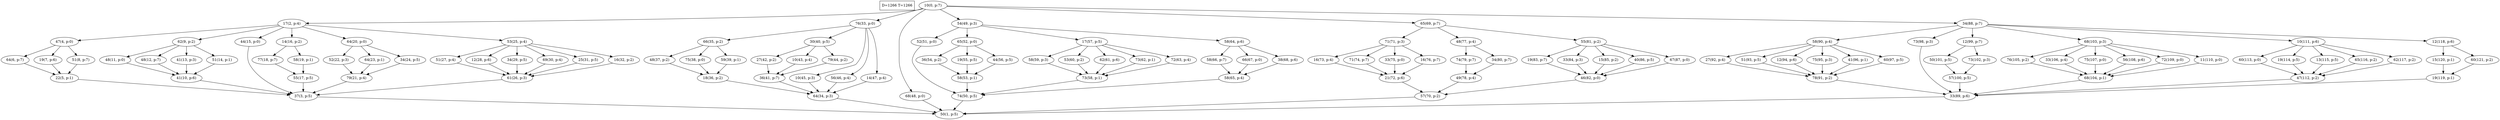 digraph Task {
i [shape=box, label="D=1266 T=1266"]; 
0 [label="10(0, p:7)"];
1 [label="50(1, p:5)"];
2 [label="17(2, p:4)"];
3 [label="37(3, p:5)"];
4 [label="47(4, p:0)"];
5 [label="22(5, p:1)"];
6 [label="64(6, p:7)"];
7 [label="19(7, p:6)"];
8 [label="51(8, p:7)"];
9 [label="62(9, p:2)"];
10 [label="41(10, p:6)"];
11 [label="48(11, p:0)"];
12 [label="48(12, p:7)"];
13 [label="41(13, p:3)"];
14 [label="51(14, p:1)"];
15 [label="44(15, p:0)"];
16 [label="14(16, p:2)"];
17 [label="55(17, p:5)"];
18 [label="77(18, p:7)"];
19 [label="58(19, p:1)"];
20 [label="64(20, p:0)"];
21 [label="79(21, p:4)"];
22 [label="52(22, p:3)"];
23 [label="64(23, p:1)"];
24 [label="34(24, p:5)"];
25 [label="53(25, p:4)"];
26 [label="61(26, p:3)"];
27 [label="51(27, p:4)"];
28 [label="12(28, p:6)"];
29 [label="34(29, p:5)"];
30 [label="69(30, p:4)"];
31 [label="25(31, p:5)"];
32 [label="16(32, p:2)"];
33 [label="76(33, p:0)"];
34 [label="64(34, p:3)"];
35 [label="66(35, p:2)"];
36 [label="18(36, p:2)"];
37 [label="48(37, p:2)"];
38 [label="75(38, p:0)"];
39 [label="59(39, p:1)"];
40 [label="30(40, p:5)"];
41 [label="36(41, p:7)"];
42 [label="27(42, p:2)"];
43 [label="10(43, p:4)"];
44 [label="79(44, p:2)"];
45 [label="10(45, p:3)"];
46 [label="56(46, p:4)"];
47 [label="14(47, p:4)"];
48 [label="68(48, p:0)"];
49 [label="54(49, p:3)"];
50 [label="74(50, p:5)"];
51 [label="52(51, p:0)"];
52 [label="65(52, p:0)"];
53 [label="58(53, p:1)"];
54 [label="36(54, p:2)"];
55 [label="19(55, p:5)"];
56 [label="44(56, p:5)"];
57 [label="17(57, p:5)"];
58 [label="73(58, p:1)"];
59 [label="58(59, p:3)"];
60 [label="53(60, p:2)"];
61 [label="62(61, p:6)"];
62 [label="73(62, p:1)"];
63 [label="72(63, p:4)"];
64 [label="58(64, p:6)"];
65 [label="58(65, p:4)"];
66 [label="58(66, p:7)"];
67 [label="66(67, p:0)"];
68 [label="38(68, p:6)"];
69 [label="65(69, p:7)"];
70 [label="57(70, p:2)"];
71 [label="71(71, p:3)"];
72 [label="21(72, p:6)"];
73 [label="16(73, p:4)"];
74 [label="71(74, p:7)"];
75 [label="33(75, p:0)"];
76 [label="16(76, p:7)"];
77 [label="48(77, p:4)"];
78 [label="49(78, p:4)"];
79 [label="74(79, p:7)"];
80 [label="34(80, p:7)"];
81 [label="55(81, p:2)"];
82 [label="46(82, p:0)"];
83 [label="19(83, p:7)"];
84 [label="33(84, p:3)"];
85 [label="15(85, p:2)"];
86 [label="40(86, p:5)"];
87 [label="67(87, p:0)"];
88 [label="34(88, p:7)"];
89 [label="33(89, p:6)"];
90 [label="58(90, p:4)"];
91 [label="78(91, p:2)"];
92 [label="27(92, p:4)"];
93 [label="51(93, p:5)"];
94 [label="12(94, p:6)"];
95 [label="75(95, p:3)"];
96 [label="41(96, p:1)"];
97 [label="60(97, p:5)"];
98 [label="73(98, p:3)"];
99 [label="12(99, p:7)"];
100 [label="57(100, p:5)"];
101 [label="50(101, p:5)"];
102 [label="73(102, p:3)"];
103 [label="68(103, p:3)"];
104 [label="68(104, p:1)"];
105 [label="76(105, p:2)"];
106 [label="33(106, p:4)"];
107 [label="75(107, p:0)"];
108 [label="56(108, p:6)"];
109 [label="72(109, p:0)"];
110 [label="11(110, p:0)"];
111 [label="10(111, p:6)"];
112 [label="47(112, p:2)"];
113 [label="60(113, p:0)"];
114 [label="19(114, p:5)"];
115 [label="13(115, p:5)"];
116 [label="65(116, p:2)"];
117 [label="62(117, p:2)"];
118 [label="12(118, p:6)"];
119 [label="19(119, p:1)"];
120 [label="15(120, p:1)"];
121 [label="60(121, p:2)"];
0 -> 2;
0 -> 33;
0 -> 48;
0 -> 49;
0 -> 69;
0 -> 88;
2 -> 4;
2 -> 9;
2 -> 15;
2 -> 16;
2 -> 20;
2 -> 25;
3 -> 1;
4 -> 6;
4 -> 7;
4 -> 8;
5 -> 3;
6 -> 5;
7 -> 5;
8 -> 5;
9 -> 11;
9 -> 12;
9 -> 13;
9 -> 14;
10 -> 3;
11 -> 10;
12 -> 10;
13 -> 10;
14 -> 10;
15 -> 3;
16 -> 18;
16 -> 19;
17 -> 3;
18 -> 17;
19 -> 17;
20 -> 22;
20 -> 23;
20 -> 24;
21 -> 3;
22 -> 21;
23 -> 21;
24 -> 21;
25 -> 27;
25 -> 28;
25 -> 29;
25 -> 30;
25 -> 31;
25 -> 32;
26 -> 3;
27 -> 26;
28 -> 26;
29 -> 26;
30 -> 26;
31 -> 26;
32 -> 26;
33 -> 35;
33 -> 40;
33 -> 45;
33 -> 46;
33 -> 47;
34 -> 1;
35 -> 37;
35 -> 38;
35 -> 39;
36 -> 34;
37 -> 36;
38 -> 36;
39 -> 36;
40 -> 42;
40 -> 43;
40 -> 44;
41 -> 34;
42 -> 41;
43 -> 41;
44 -> 41;
45 -> 34;
46 -> 34;
47 -> 34;
48 -> 1;
49 -> 51;
49 -> 52;
49 -> 57;
49 -> 64;
50 -> 1;
51 -> 50;
52 -> 54;
52 -> 55;
52 -> 56;
53 -> 50;
54 -> 53;
55 -> 53;
56 -> 53;
57 -> 59;
57 -> 60;
57 -> 61;
57 -> 62;
57 -> 63;
58 -> 50;
59 -> 58;
60 -> 58;
61 -> 58;
62 -> 58;
63 -> 58;
64 -> 66;
64 -> 67;
64 -> 68;
65 -> 50;
66 -> 65;
67 -> 65;
68 -> 65;
69 -> 71;
69 -> 77;
69 -> 81;
70 -> 1;
71 -> 73;
71 -> 74;
71 -> 75;
71 -> 76;
72 -> 70;
73 -> 72;
74 -> 72;
75 -> 72;
76 -> 72;
77 -> 79;
77 -> 80;
78 -> 70;
79 -> 78;
80 -> 78;
81 -> 83;
81 -> 84;
81 -> 85;
81 -> 86;
81 -> 87;
82 -> 70;
83 -> 82;
84 -> 82;
85 -> 82;
86 -> 82;
87 -> 82;
88 -> 90;
88 -> 98;
88 -> 99;
88 -> 103;
88 -> 111;
88 -> 118;
89 -> 1;
90 -> 92;
90 -> 93;
90 -> 94;
90 -> 95;
90 -> 96;
90 -> 97;
91 -> 89;
92 -> 91;
93 -> 91;
94 -> 91;
95 -> 91;
96 -> 91;
97 -> 91;
98 -> 89;
99 -> 101;
99 -> 102;
100 -> 89;
101 -> 100;
102 -> 100;
103 -> 105;
103 -> 106;
103 -> 107;
103 -> 108;
103 -> 109;
103 -> 110;
104 -> 89;
105 -> 104;
106 -> 104;
107 -> 104;
108 -> 104;
109 -> 104;
110 -> 104;
111 -> 113;
111 -> 114;
111 -> 115;
111 -> 116;
111 -> 117;
112 -> 89;
113 -> 112;
114 -> 112;
115 -> 112;
116 -> 112;
117 -> 112;
118 -> 120;
118 -> 121;
119 -> 89;
120 -> 119;
121 -> 119;
}